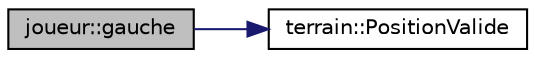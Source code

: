 digraph "joueur::gauche"
{
 // LATEX_PDF_SIZE
  edge [fontname="Helvetica",fontsize="10",labelfontname="Helvetica",labelfontsize="10"];
  node [fontname="Helvetica",fontsize="10",shape=record];
  rankdir="LR";
  Node1 [label="joueur::gauche",height=0.2,width=0.4,color="black", fillcolor="grey75", style="filled", fontcolor="black",tooltip="demande un mouvements a gauche"];
  Node1 -> Node2 [color="midnightblue",fontsize="10",style="solid",fontname="Helvetica"];
  Node2 [label="terrain::PositionValide",height=0.2,width=0.4,color="black", fillcolor="white", style="filled",URL="$classterrain.html#a54d1c0bd769541db3509efe843bc0845",tooltip="vérifie si la position est valide"];
}
